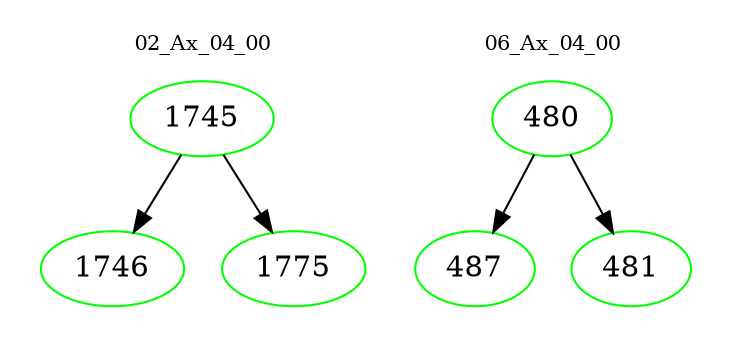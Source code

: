 digraph{
subgraph cluster_0 {
color = white
label = "02_Ax_04_00";
fontsize=10;
T0_1745 [label="1745", color="green"]
T0_1745 -> T0_1746 [color="black"]
T0_1746 [label="1746", color="green"]
T0_1745 -> T0_1775 [color="black"]
T0_1775 [label="1775", color="green"]
}
subgraph cluster_1 {
color = white
label = "06_Ax_04_00";
fontsize=10;
T1_480 [label="480", color="green"]
T1_480 -> T1_487 [color="black"]
T1_487 [label="487", color="green"]
T1_480 -> T1_481 [color="black"]
T1_481 [label="481", color="green"]
}
}
